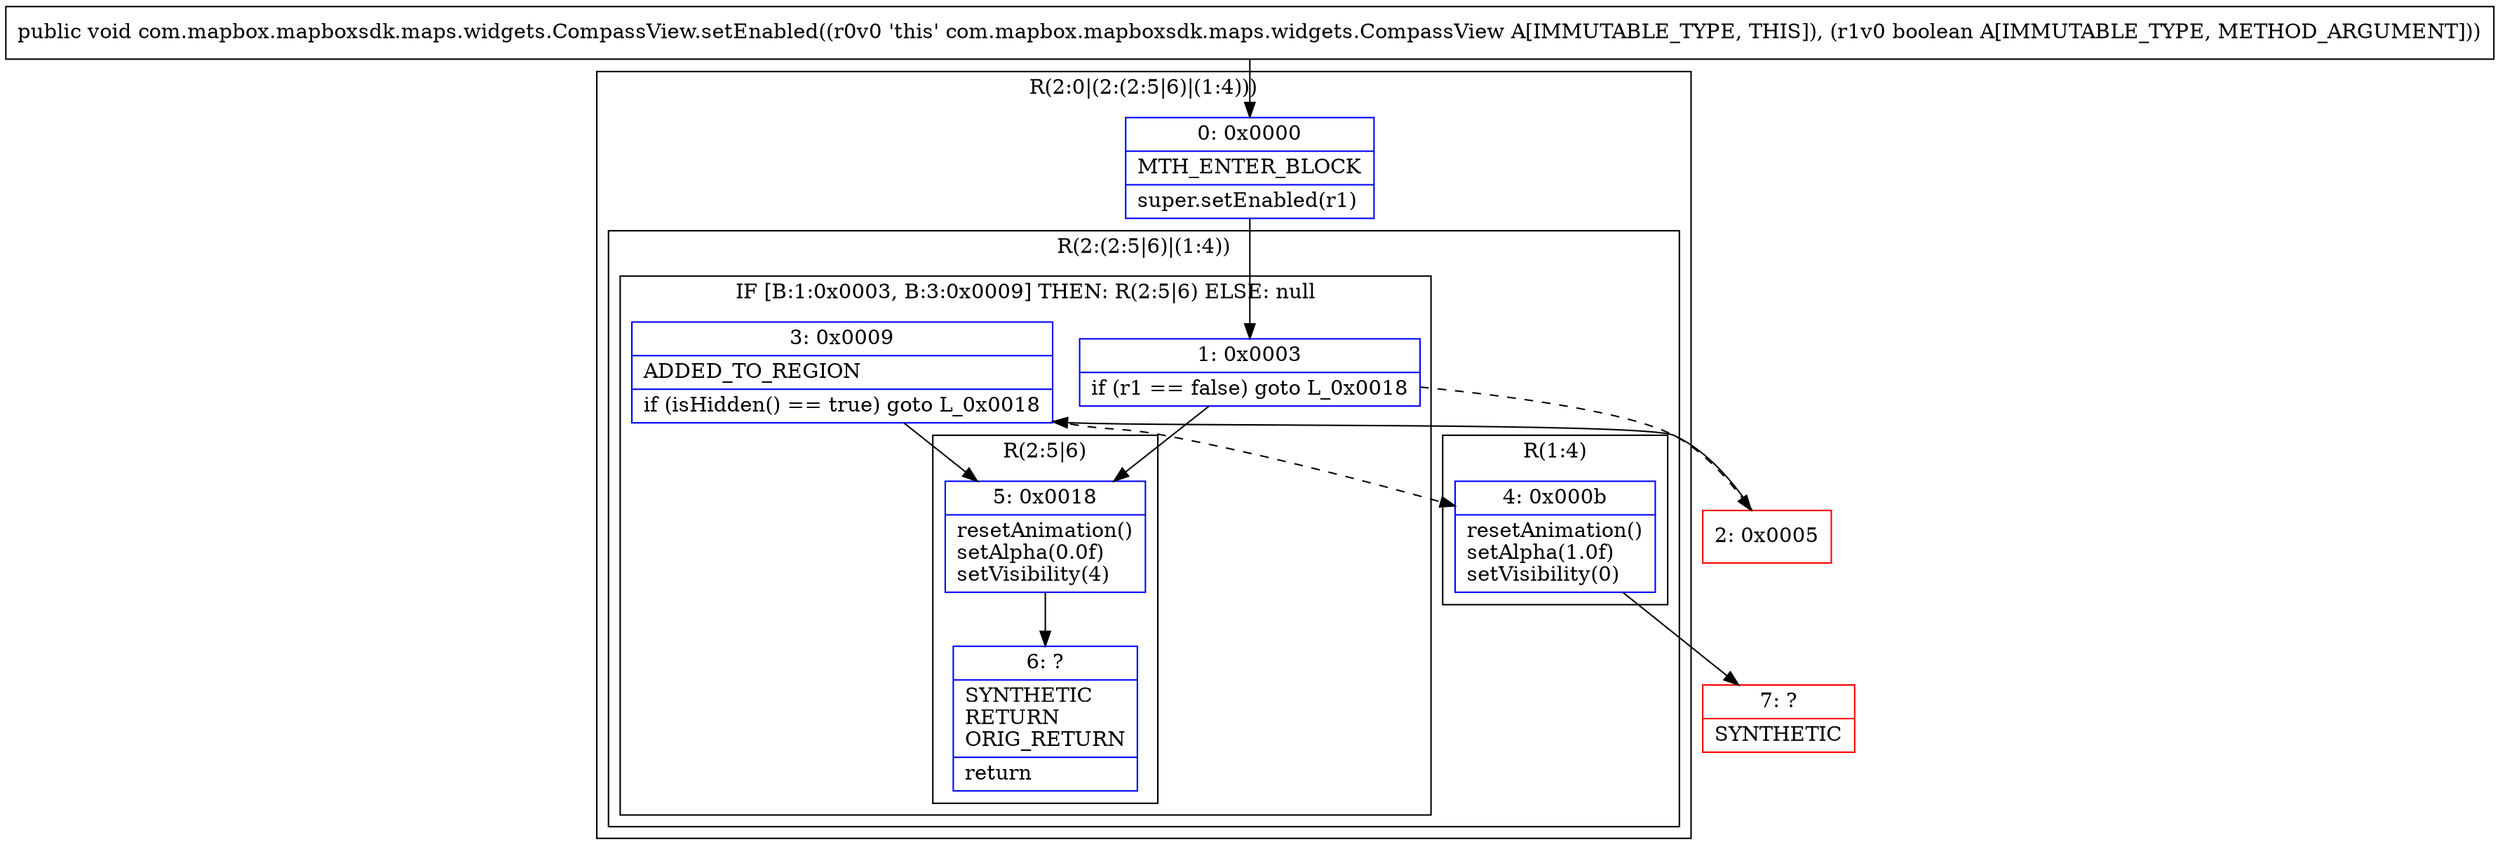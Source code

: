 digraph "CFG forcom.mapbox.mapboxsdk.maps.widgets.CompassView.setEnabled(Z)V" {
subgraph cluster_Region_345679693 {
label = "R(2:0|(2:(2:5|6)|(1:4)))";
node [shape=record,color=blue];
Node_0 [shape=record,label="{0\:\ 0x0000|MTH_ENTER_BLOCK\l|super.setEnabled(r1)\l}"];
subgraph cluster_Region_1357737372 {
label = "R(2:(2:5|6)|(1:4))";
node [shape=record,color=blue];
subgraph cluster_IfRegion_114492800 {
label = "IF [B:1:0x0003, B:3:0x0009] THEN: R(2:5|6) ELSE: null";
node [shape=record,color=blue];
Node_1 [shape=record,label="{1\:\ 0x0003|if (r1 == false) goto L_0x0018\l}"];
Node_3 [shape=record,label="{3\:\ 0x0009|ADDED_TO_REGION\l|if (isHidden() == true) goto L_0x0018\l}"];
subgraph cluster_Region_534691888 {
label = "R(2:5|6)";
node [shape=record,color=blue];
Node_5 [shape=record,label="{5\:\ 0x0018|resetAnimation()\lsetAlpha(0.0f)\lsetVisibility(4)\l}"];
Node_6 [shape=record,label="{6\:\ ?|SYNTHETIC\lRETURN\lORIG_RETURN\l|return\l}"];
}
}
subgraph cluster_Region_1589623881 {
label = "R(1:4)";
node [shape=record,color=blue];
Node_4 [shape=record,label="{4\:\ 0x000b|resetAnimation()\lsetAlpha(1.0f)\lsetVisibility(0)\l}"];
}
}
}
Node_2 [shape=record,color=red,label="{2\:\ 0x0005}"];
Node_7 [shape=record,color=red,label="{7\:\ ?|SYNTHETIC\l}"];
MethodNode[shape=record,label="{public void com.mapbox.mapboxsdk.maps.widgets.CompassView.setEnabled((r0v0 'this' com.mapbox.mapboxsdk.maps.widgets.CompassView A[IMMUTABLE_TYPE, THIS]), (r1v0 boolean A[IMMUTABLE_TYPE, METHOD_ARGUMENT])) }"];
MethodNode -> Node_0;
Node_0 -> Node_1;
Node_1 -> Node_2[style=dashed];
Node_1 -> Node_5;
Node_3 -> Node_4[style=dashed];
Node_3 -> Node_5;
Node_5 -> Node_6;
Node_4 -> Node_7;
Node_2 -> Node_3;
}

